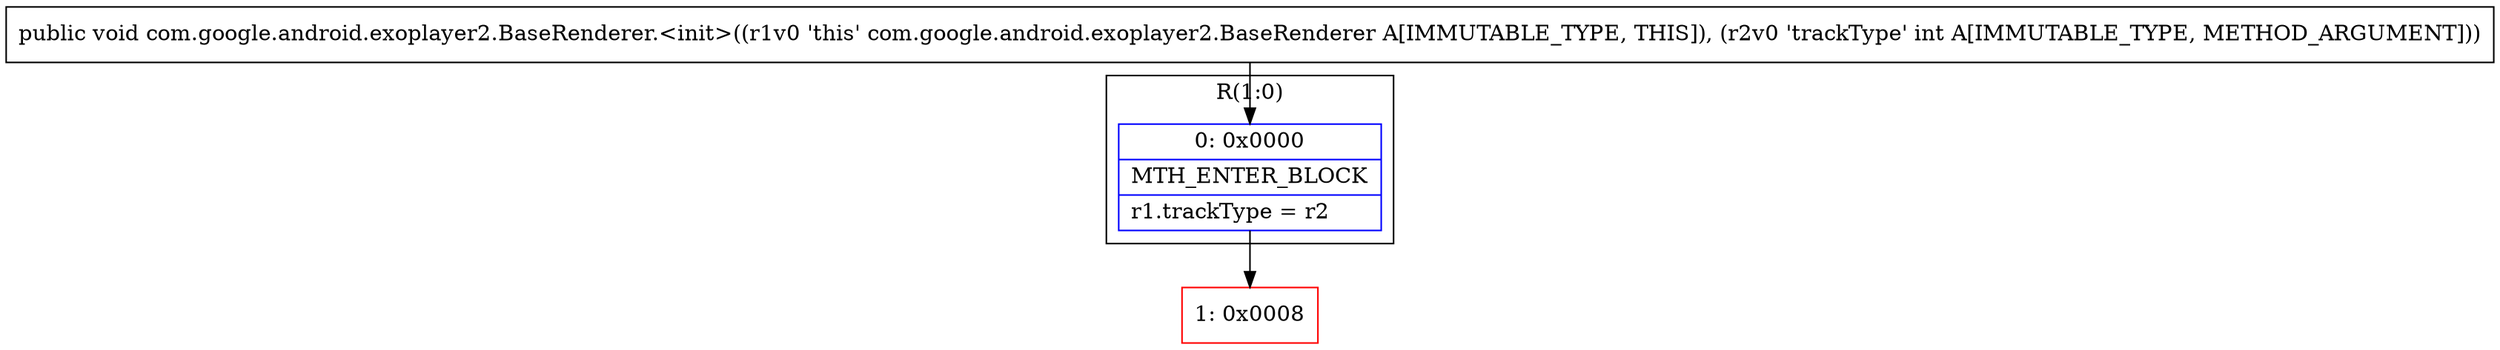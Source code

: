 digraph "CFG forcom.google.android.exoplayer2.BaseRenderer.\<init\>(I)V" {
subgraph cluster_Region_1788139116 {
label = "R(1:0)";
node [shape=record,color=blue];
Node_0 [shape=record,label="{0\:\ 0x0000|MTH_ENTER_BLOCK\l|r1.trackType = r2\l}"];
}
Node_1 [shape=record,color=red,label="{1\:\ 0x0008}"];
MethodNode[shape=record,label="{public void com.google.android.exoplayer2.BaseRenderer.\<init\>((r1v0 'this' com.google.android.exoplayer2.BaseRenderer A[IMMUTABLE_TYPE, THIS]), (r2v0 'trackType' int A[IMMUTABLE_TYPE, METHOD_ARGUMENT])) }"];
MethodNode -> Node_0;
Node_0 -> Node_1;
}

